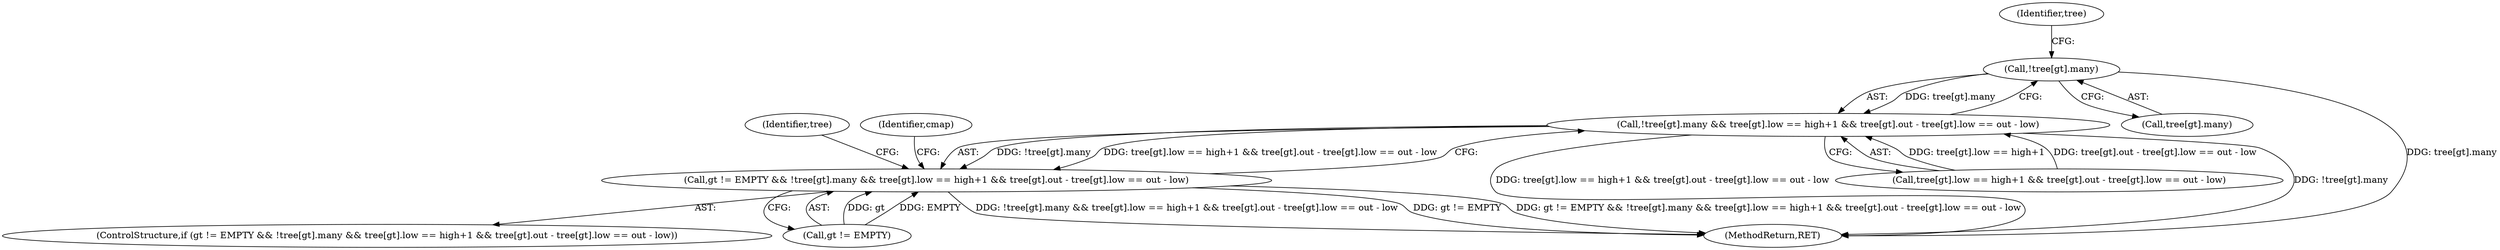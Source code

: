 digraph "0_ghostscript_71ceebcf56e682504da22c4035b39a2d451e8ffd@array" {
"1000510" [label="(Call,!tree[gt].many)"];
"1000509" [label="(Call,!tree[gt].many && tree[gt].low == high+1 && tree[gt].out - tree[gt].low == out - low)"];
"1000505" [label="(Call,gt != EMPTY && !tree[gt].many && tree[gt].low == high+1 && tree[gt].out - tree[gt].low == out - low)"];
"1000509" [label="(Call,!tree[gt].many && tree[gt].low == high+1 && tree[gt].out - tree[gt].low == out - low)"];
"1000510" [label="(Call,!tree[gt].many)"];
"1000520" [label="(Identifier,tree)"];
"1000516" [label="(Call,tree[gt].low == high+1 && tree[gt].out - tree[gt].low == out - low)"];
"1000511" [label="(Call,tree[gt].many)"];
"1000505" [label="(Call,gt != EMPTY && !tree[gt].many && tree[gt].low == high+1 && tree[gt].out - tree[gt].low == out - low)"];
"1000545" [label="(Identifier,tree)"];
"1000564" [label="(Identifier,cmap)"];
"1000504" [label="(ControlStructure,if (gt != EMPTY && !tree[gt].many && tree[gt].low == high+1 && tree[gt].out - tree[gt].low == out - low))"];
"1000506" [label="(Call,gt != EMPTY)"];
"1000757" [label="(MethodReturn,RET)"];
"1000510" -> "1000509"  [label="AST: "];
"1000510" -> "1000511"  [label="CFG: "];
"1000511" -> "1000510"  [label="AST: "];
"1000520" -> "1000510"  [label="CFG: "];
"1000509" -> "1000510"  [label="CFG: "];
"1000510" -> "1000757"  [label="DDG: tree[gt].many"];
"1000510" -> "1000509"  [label="DDG: tree[gt].many"];
"1000509" -> "1000505"  [label="AST: "];
"1000509" -> "1000516"  [label="CFG: "];
"1000516" -> "1000509"  [label="AST: "];
"1000505" -> "1000509"  [label="CFG: "];
"1000509" -> "1000757"  [label="DDG: tree[gt].low == high+1 && tree[gt].out - tree[gt].low == out - low"];
"1000509" -> "1000757"  [label="DDG: !tree[gt].many"];
"1000509" -> "1000505"  [label="DDG: !tree[gt].many"];
"1000509" -> "1000505"  [label="DDG: tree[gt].low == high+1 && tree[gt].out - tree[gt].low == out - low"];
"1000516" -> "1000509"  [label="DDG: tree[gt].low == high+1"];
"1000516" -> "1000509"  [label="DDG: tree[gt].out - tree[gt].low == out - low"];
"1000505" -> "1000504"  [label="AST: "];
"1000505" -> "1000506"  [label="CFG: "];
"1000506" -> "1000505"  [label="AST: "];
"1000545" -> "1000505"  [label="CFG: "];
"1000564" -> "1000505"  [label="CFG: "];
"1000505" -> "1000757"  [label="DDG: !tree[gt].many && tree[gt].low == high+1 && tree[gt].out - tree[gt].low == out - low"];
"1000505" -> "1000757"  [label="DDG: gt != EMPTY"];
"1000505" -> "1000757"  [label="DDG: gt != EMPTY && !tree[gt].many && tree[gt].low == high+1 && tree[gt].out - tree[gt].low == out - low"];
"1000506" -> "1000505"  [label="DDG: gt"];
"1000506" -> "1000505"  [label="DDG: EMPTY"];
}
